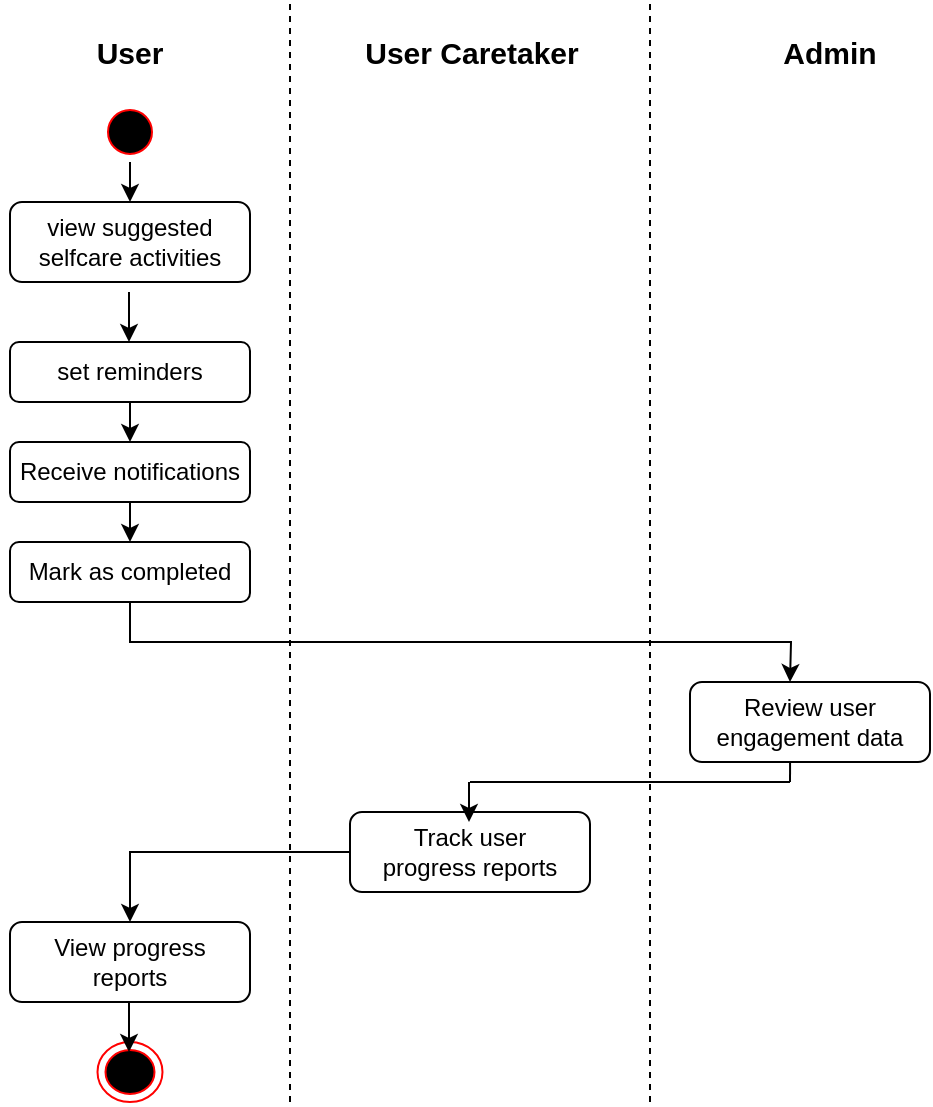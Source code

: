 <mxfile version="26.0.6">
  <diagram name="Page-1" id="fWQKG5bwVs9Gb3jGFLF4">
    <mxGraphModel dx="880" dy="1641" grid="1" gridSize="10" guides="1" tooltips="1" connect="1" arrows="1" fold="1" page="1" pageScale="1" pageWidth="827" pageHeight="1169" math="0" shadow="0">
      <root>
        <mxCell id="0" />
        <mxCell id="1" parent="0" />
        <mxCell id="Yd16Ak2MNRer9Ac4nSbC-1" value="" style="rounded=1;whiteSpace=wrap;html=1;" parent="1" vertex="1">
          <mxGeometry x="160" y="90" width="120" height="40" as="geometry" />
        </mxCell>
        <mxCell id="Yd16Ak2MNRer9Ac4nSbC-2" value="" style="rounded=1;whiteSpace=wrap;html=1;" parent="1" vertex="1">
          <mxGeometry x="160" y="160" width="120" height="30" as="geometry" />
        </mxCell>
        <mxCell id="Yd16Ak2MNRer9Ac4nSbC-3" value="" style="rounded=1;whiteSpace=wrap;html=1;" parent="1" vertex="1">
          <mxGeometry x="160" y="210" width="120" height="30" as="geometry" />
        </mxCell>
        <mxCell id="Yd16Ak2MNRer9Ac4nSbC-4" value="" style="rounded=1;whiteSpace=wrap;html=1;" parent="1" vertex="1">
          <mxGeometry x="160" y="260" width="120" height="30" as="geometry" />
        </mxCell>
        <mxCell id="Yd16Ak2MNRer9Ac4nSbC-5" value="" style="rounded=1;whiteSpace=wrap;html=1;" parent="1" vertex="1">
          <mxGeometry x="500" y="330" width="120" height="40" as="geometry" />
        </mxCell>
        <mxCell id="Yd16Ak2MNRer9Ac4nSbC-6" value="" style="endArrow=none;dashed=1;html=1;rounded=0;" parent="1" edge="1">
          <mxGeometry width="50" height="50" relative="1" as="geometry">
            <mxPoint x="300" y="540" as="sourcePoint" />
            <mxPoint x="300" y="-10" as="targetPoint" />
          </mxGeometry>
        </mxCell>
        <mxCell id="Yd16Ak2MNRer9Ac4nSbC-8" value="" style="endArrow=none;dashed=1;html=1;rounded=0;" parent="1" edge="1">
          <mxGeometry width="50" height="50" relative="1" as="geometry">
            <mxPoint x="480" y="540" as="sourcePoint" />
            <mxPoint x="480" y="-10" as="targetPoint" />
          </mxGeometry>
        </mxCell>
        <mxCell id="0Kz7llDu5IJaO-IOUjN6-20" style="edgeStyle=orthogonalEdgeStyle;rounded=0;orthogonalLoop=1;jettySize=auto;html=1;entryX=0.5;entryY=0;entryDx=0;entryDy=0;" edge="1" parent="1" source="Yd16Ak2MNRer9Ac4nSbC-9" target="Yd16Ak2MNRer9Ac4nSbC-10">
          <mxGeometry relative="1" as="geometry" />
        </mxCell>
        <mxCell id="Yd16Ak2MNRer9Ac4nSbC-9" value="" style="rounded=1;whiteSpace=wrap;html=1;" parent="1" vertex="1">
          <mxGeometry x="330" y="395" width="120" height="40" as="geometry" />
        </mxCell>
        <mxCell id="Yd16Ak2MNRer9Ac4nSbC-10" value="" style="rounded=1;whiteSpace=wrap;html=1;" parent="1" vertex="1">
          <mxGeometry x="160" y="450" width="120" height="40" as="geometry" />
        </mxCell>
        <mxCell id="Yd16Ak2MNRer9Ac4nSbC-11" value="view suggested selfcare activities" style="text;html=1;align=center;verticalAlign=middle;whiteSpace=wrap;rounded=0;" parent="1" vertex="1">
          <mxGeometry x="170" y="95" width="100" height="30" as="geometry" />
        </mxCell>
        <mxCell id="0Kz7llDu5IJaO-IOUjN6-6" style="edgeStyle=orthogonalEdgeStyle;rounded=0;orthogonalLoop=1;jettySize=auto;html=1;exitX=0.5;exitY=1;exitDx=0;exitDy=0;entryX=0.5;entryY=0;entryDx=0;entryDy=0;" edge="1" parent="1" source="Yd16Ak2MNRer9Ac4nSbC-12" target="Yd16Ak2MNRer9Ac4nSbC-13">
          <mxGeometry relative="1" as="geometry" />
        </mxCell>
        <mxCell id="Yd16Ak2MNRer9Ac4nSbC-12" value="set reminders" style="text;html=1;align=center;verticalAlign=middle;whiteSpace=wrap;rounded=0;" parent="1" vertex="1">
          <mxGeometry x="180" y="160" width="80" height="30" as="geometry" />
        </mxCell>
        <mxCell id="0Kz7llDu5IJaO-IOUjN6-7" style="edgeStyle=orthogonalEdgeStyle;rounded=0;orthogonalLoop=1;jettySize=auto;html=1;exitX=0.5;exitY=1;exitDx=0;exitDy=0;entryX=0.5;entryY=0;entryDx=0;entryDy=0;" edge="1" parent="1" source="Yd16Ak2MNRer9Ac4nSbC-13" target="Yd16Ak2MNRer9Ac4nSbC-14">
          <mxGeometry relative="1" as="geometry" />
        </mxCell>
        <mxCell id="Yd16Ak2MNRer9Ac4nSbC-13" value="Receive notifications" style="text;html=1;align=center;verticalAlign=middle;whiteSpace=wrap;rounded=0;" parent="1" vertex="1">
          <mxGeometry x="155" y="210" width="130" height="30" as="geometry" />
        </mxCell>
        <mxCell id="0Kz7llDu5IJaO-IOUjN6-8" style="edgeStyle=orthogonalEdgeStyle;rounded=0;orthogonalLoop=1;jettySize=auto;html=1;exitX=0.5;exitY=1;exitDx=0;exitDy=0;" edge="1" parent="1" source="Yd16Ak2MNRer9Ac4nSbC-14">
          <mxGeometry relative="1" as="geometry">
            <mxPoint x="550" y="330" as="targetPoint" />
          </mxGeometry>
        </mxCell>
        <mxCell id="Yd16Ak2MNRer9Ac4nSbC-14" value="Mark as completed" style="text;html=1;align=center;verticalAlign=middle;whiteSpace=wrap;rounded=0;" parent="1" vertex="1">
          <mxGeometry x="165" y="260" width="110" height="30" as="geometry" />
        </mxCell>
        <mxCell id="Yd16Ak2MNRer9Ac4nSbC-15" value="Track user progress reports" style="text;html=1;align=center;verticalAlign=middle;whiteSpace=wrap;rounded=0;" parent="1" vertex="1">
          <mxGeometry x="342" y="400" width="96" height="30" as="geometry" />
        </mxCell>
        <mxCell id="Yd16Ak2MNRer9Ac4nSbC-16" value="Review user engagement data" style="text;html=1;align=center;verticalAlign=middle;whiteSpace=wrap;rounded=0;" parent="1" vertex="1">
          <mxGeometry x="510" y="335" width="100" height="30" as="geometry" />
        </mxCell>
        <mxCell id="Yd16Ak2MNRer9Ac4nSbC-17" value="View progress reports" style="text;html=1;align=center;verticalAlign=middle;whiteSpace=wrap;rounded=0;" parent="1" vertex="1">
          <mxGeometry x="180" y="455" width="80" height="30" as="geometry" />
        </mxCell>
        <mxCell id="0Kz7llDu5IJaO-IOUjN6-3" style="edgeStyle=orthogonalEdgeStyle;rounded=0;orthogonalLoop=1;jettySize=auto;html=1;exitX=0.5;exitY=1;exitDx=0;exitDy=0;entryX=0.5;entryY=0;entryDx=0;entryDy=0;" edge="1" parent="1" source="0Kz7llDu5IJaO-IOUjN6-1" target="Yd16Ak2MNRer9Ac4nSbC-1">
          <mxGeometry relative="1" as="geometry" />
        </mxCell>
        <mxCell id="0Kz7llDu5IJaO-IOUjN6-1" value="" style="ellipse;html=1;shape=startState;fillColor=#000000;strokeColor=#ff0000;" vertex="1" parent="1">
          <mxGeometry x="205" y="40" width="30" height="30" as="geometry" />
        </mxCell>
        <mxCell id="0Kz7llDu5IJaO-IOUjN6-21" value="" style="ellipse;html=1;shape=endState;fillColor=#000000;strokeColor=#ff0000;" vertex="1" parent="1">
          <mxGeometry x="203.75" y="510" width="32.5" height="30" as="geometry" />
        </mxCell>
        <mxCell id="0Kz7llDu5IJaO-IOUjN6-23" style="edgeStyle=orthogonalEdgeStyle;rounded=0;orthogonalLoop=1;jettySize=auto;html=1;" edge="1" parent="1">
          <mxGeometry relative="1" as="geometry">
            <mxPoint x="219.5" y="515" as="targetPoint" />
            <mxPoint x="219.5" y="490" as="sourcePoint" />
          </mxGeometry>
        </mxCell>
        <mxCell id="0Kz7llDu5IJaO-IOUjN6-25" value="&lt;font style=&quot;font-size: 15px;&quot;&gt;&lt;b&gt;User&lt;/b&gt;&lt;/font&gt;" style="text;html=1;align=center;verticalAlign=middle;whiteSpace=wrap;rounded=0;" vertex="1" parent="1">
          <mxGeometry x="190" width="60" height="30" as="geometry" />
        </mxCell>
        <mxCell id="0Kz7llDu5IJaO-IOUjN6-26" value="&lt;font style=&quot;font-size: 15px;&quot;&gt;&lt;b&gt;User Caretaker&lt;/b&gt;&lt;/font&gt;" style="text;html=1;align=center;verticalAlign=middle;whiteSpace=wrap;rounded=0;" vertex="1" parent="1">
          <mxGeometry x="330" width="122" height="30" as="geometry" />
        </mxCell>
        <mxCell id="0Kz7llDu5IJaO-IOUjN6-27" value="&lt;font style=&quot;font-size: 15px;&quot;&gt;&lt;b&gt;Admin&lt;/b&gt;&lt;/font&gt;" style="text;html=1;align=center;verticalAlign=middle;whiteSpace=wrap;rounded=0;" vertex="1" parent="1">
          <mxGeometry x="540" width="60" height="30" as="geometry" />
        </mxCell>
        <mxCell id="0Kz7llDu5IJaO-IOUjN6-33" value="" style="endArrow=none;html=1;rounded=0;exitX=0.417;exitY=1;exitDx=0;exitDy=0;exitPerimeter=0;" edge="1" parent="1" source="Yd16Ak2MNRer9Ac4nSbC-5">
          <mxGeometry width="50" height="50" relative="1" as="geometry">
            <mxPoint x="390" y="450" as="sourcePoint" />
            <mxPoint x="550" y="380" as="targetPoint" />
          </mxGeometry>
        </mxCell>
        <mxCell id="0Kz7llDu5IJaO-IOUjN6-34" value="" style="endArrow=classic;html=1;rounded=0;" edge="1" parent="1">
          <mxGeometry width="50" height="50" relative="1" as="geometry">
            <mxPoint x="389.5" y="380" as="sourcePoint" />
            <mxPoint x="389.5" y="400" as="targetPoint" />
          </mxGeometry>
        </mxCell>
        <mxCell id="0Kz7llDu5IJaO-IOUjN6-35" value="" style="endArrow=none;html=1;rounded=0;" edge="1" parent="1">
          <mxGeometry width="50" height="50" relative="1" as="geometry">
            <mxPoint x="390" y="380" as="sourcePoint" />
            <mxPoint x="550" y="380" as="targetPoint" />
          </mxGeometry>
        </mxCell>
        <mxCell id="0Kz7llDu5IJaO-IOUjN6-36" style="edgeStyle=orthogonalEdgeStyle;rounded=0;orthogonalLoop=1;jettySize=auto;html=1;" edge="1" parent="1">
          <mxGeometry relative="1" as="geometry">
            <mxPoint x="219.5" y="160" as="targetPoint" />
            <mxPoint x="219.5" y="135" as="sourcePoint" />
          </mxGeometry>
        </mxCell>
      </root>
    </mxGraphModel>
  </diagram>
</mxfile>

